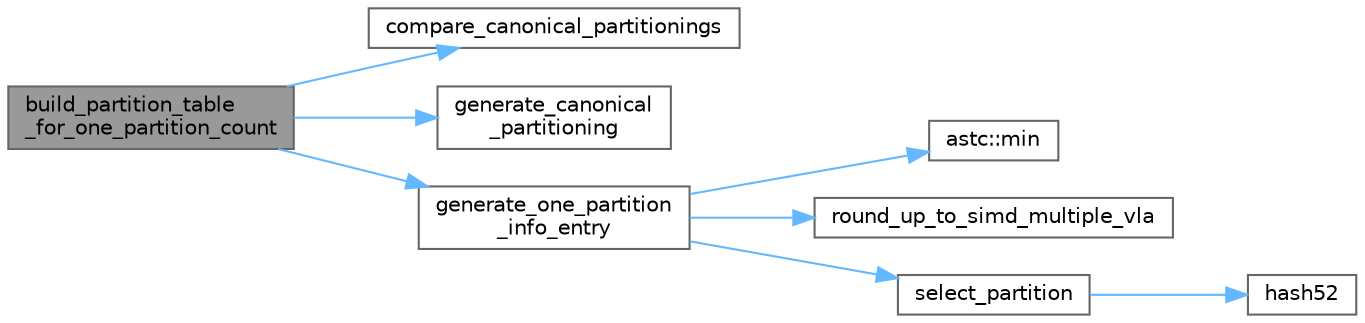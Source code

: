 digraph "build_partition_table_for_one_partition_count"
{
 // LATEX_PDF_SIZE
  bgcolor="transparent";
  edge [fontname=Helvetica,fontsize=10,labelfontname=Helvetica,labelfontsize=10];
  node [fontname=Helvetica,fontsize=10,shape=box,height=0.2,width=0.4];
  rankdir="LR";
  Node1 [id="Node000001",label="build_partition_table\l_for_one_partition_count",height=0.2,width=0.4,color="gray40", fillcolor="grey60", style="filled", fontcolor="black",tooltip=" "];
  Node1 -> Node2 [id="edge1_Node000001_Node000002",color="steelblue1",style="solid",tooltip=" "];
  Node2 [id="Node000002",label="compare_canonical_partitionings",height=0.2,width=0.4,color="grey40", fillcolor="white", style="filled",URL="$astcenc__partition__tables_8cpp.html#adced470735eb4be99d56b03b57201e2a",tooltip="Compare two canonical patterns to see if they are the same."];
  Node1 -> Node3 [id="edge2_Node000001_Node000003",color="steelblue1",style="solid",tooltip=" "];
  Node3 [id="Node000003",label="generate_canonical\l_partitioning",height=0.2,width=0.4,color="grey40", fillcolor="white", style="filled",URL="$astcenc__partition__tables_8cpp.html#a656f2dcd2ed9221814a6f1b38bff7cb6",tooltip="Generate a canonical representation of a partition pattern."];
  Node1 -> Node4 [id="edge3_Node000001_Node000004",color="steelblue1",style="solid",tooltip=" "];
  Node4 [id="Node000004",label="generate_one_partition\l_info_entry",height=0.2,width=0.4,color="grey40", fillcolor="white", style="filled",URL="$astcenc__partition__tables_8cpp.html#a11a5380f66eb5461273c7d4f5c71e6d0",tooltip="Generate a single partition info structure."];
  Node4 -> Node5 [id="edge4_Node000004_Node000005",color="steelblue1",style="solid",tooltip=" "];
  Node5 [id="Node000005",label="astc::min",height=0.2,width=0.4,color="grey40", fillcolor="white", style="filled",URL="$namespaceastc.html#af78c0d31374aa9923633a3a2abf8d738",tooltip="Return the minimum of two values."];
  Node4 -> Node6 [id="edge5_Node000004_Node000006",color="steelblue1",style="solid",tooltip=" "];
  Node6 [id="Node000006",label="round_up_to_simd_multiple_vla",height=0.2,width=0.4,color="grey40", fillcolor="white", style="filled",URL="$astcenc__vecmathlib_8h.html#ae36622d837079b4899b971731c2dda37",tooltip="Round a count up to the largest multiple of the SIMD width."];
  Node4 -> Node7 [id="edge6_Node000004_Node000007",color="steelblue1",style="solid",tooltip=" "];
  Node7 [id="Node000007",label="select_partition",height=0.2,width=0.4,color="grey40", fillcolor="white", style="filled",URL="$astcenc__partition__tables_8cpp.html#a57b1b10c9fc1e915dcf985ea37a8cbf6",tooltip="Select texel assignment for a single coordinate."];
  Node7 -> Node8 [id="edge7_Node000007_Node000008",color="steelblue1",style="solid",tooltip=" "];
  Node8 [id="Node000008",label="hash52",height=0.2,width=0.4,color="grey40", fillcolor="white", style="filled",URL="$astcenc__partition__tables_8cpp.html#a28958825dfb33d5371f54dae6d247f8a",tooltip="Hash function used for procedural partition assignment."];
}
